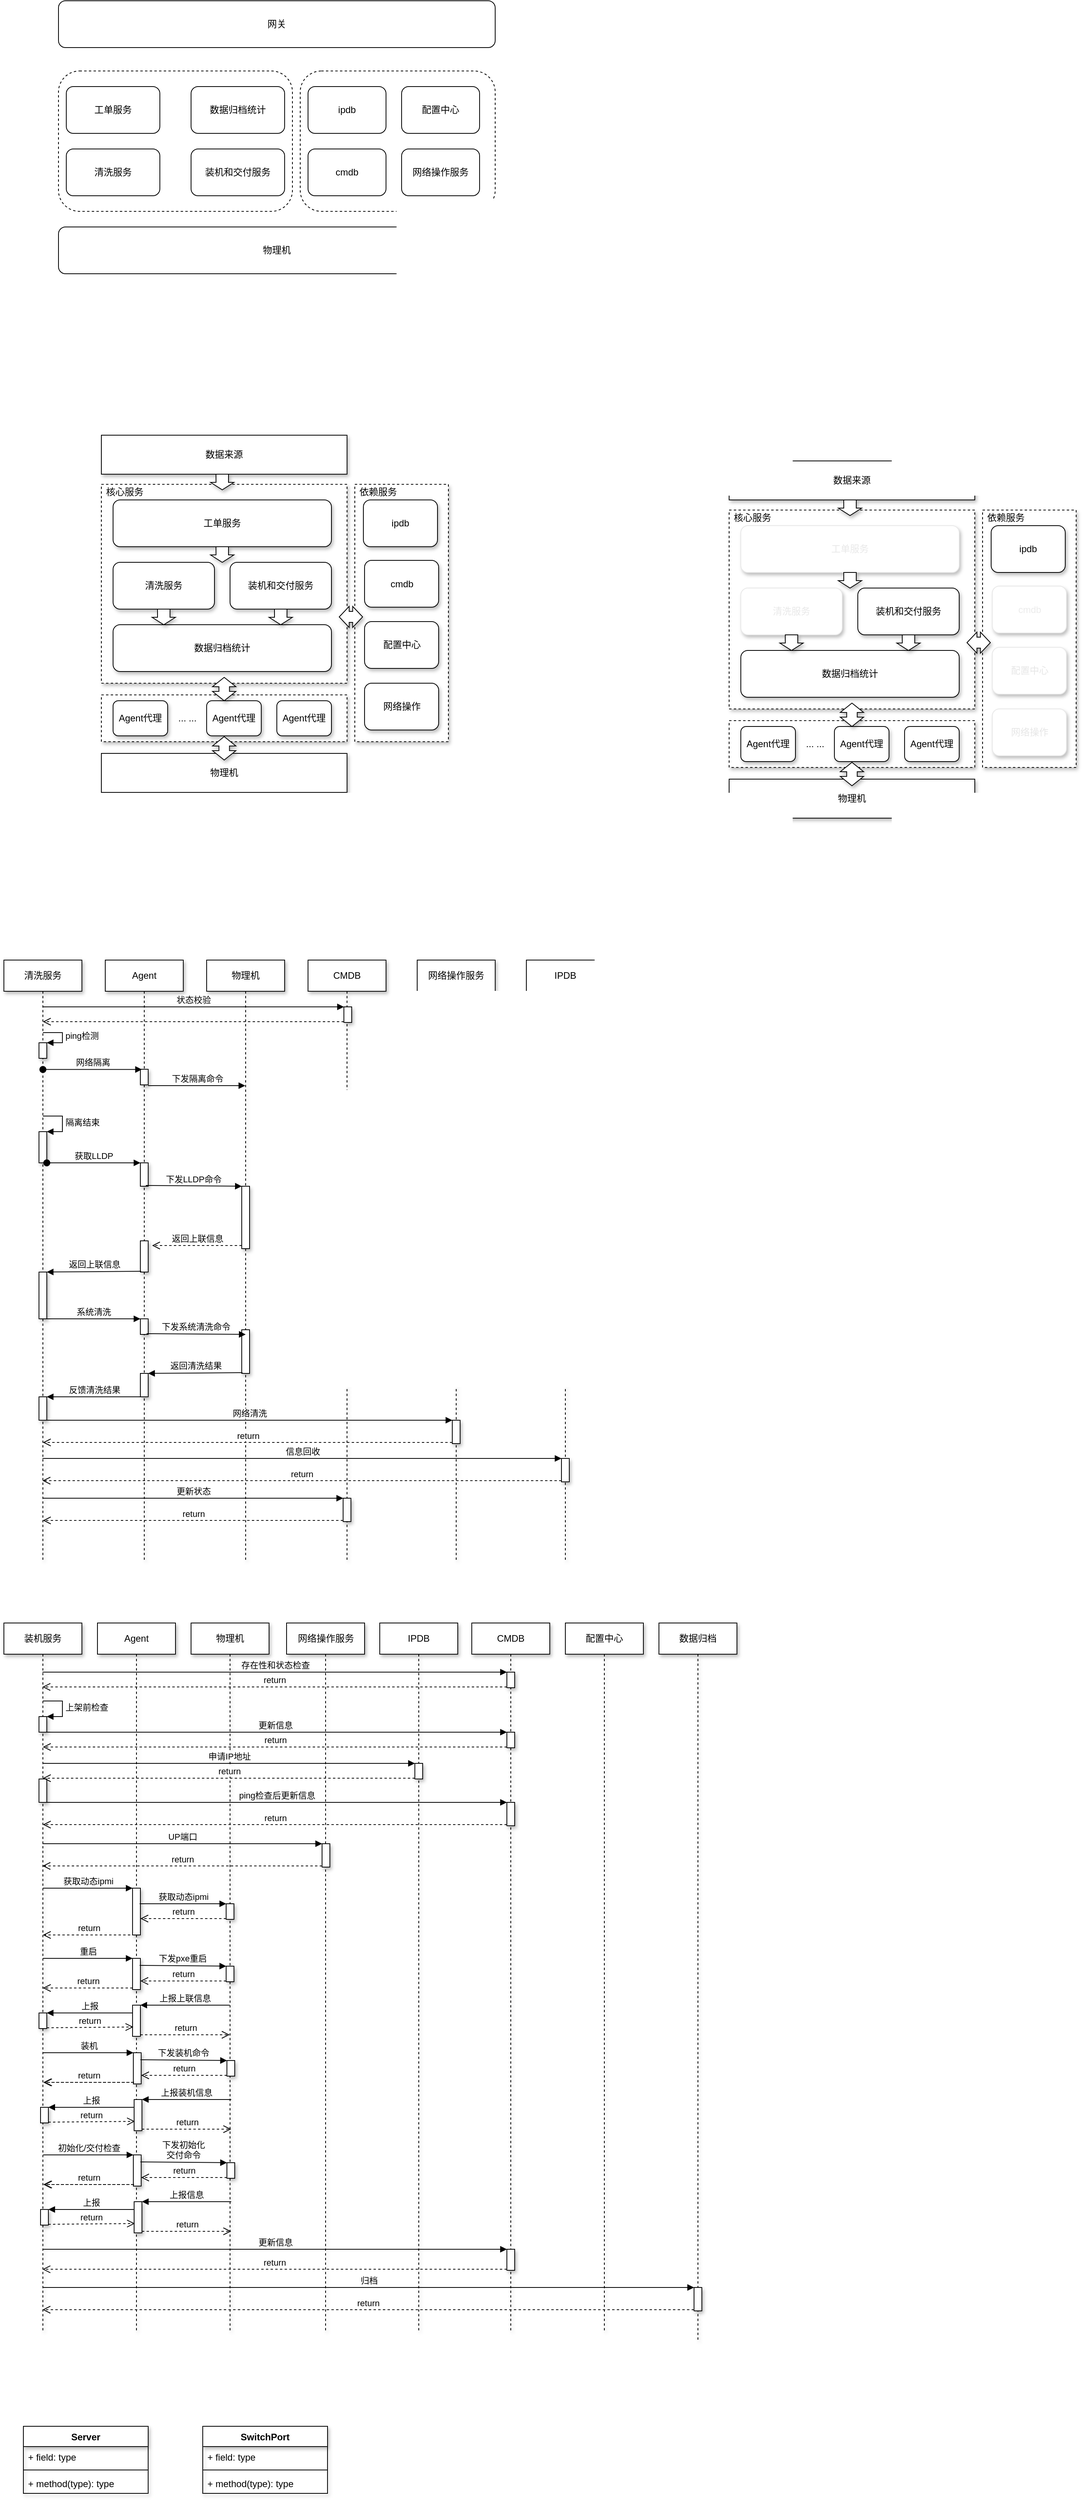 <mxfile version="13.10.4" type="github">
  <diagram id="9rVEzW-SpP6ngm7IihFd" name="Page-1">
    <mxGraphModel dx="1422" dy="794" grid="1" gridSize="10" guides="1" tooltips="1" connect="1" arrows="1" fold="1" page="1" pageScale="1" pageWidth="827" pageHeight="1169" math="0" shadow="0">
      <root>
        <mxCell id="0" />
        <mxCell id="1" parent="0" />
        <mxCell id="4aAt2hUYj4eTFFzre9AV-24" value="&amp;nbsp; &amp;nbsp; &amp;nbsp; &amp;nbsp; &amp;nbsp; &amp;nbsp; &amp;nbsp; &amp;nbsp; &amp;nbsp; &amp;nbsp; &amp;nbsp; &amp;nbsp; &amp;nbsp; &amp;nbsp; &amp;nbsp;... ..." style="rounded=0;whiteSpace=wrap;html=1;dashed=1;align=left;strokeWidth=1;shadow=1;sketch=0;" parent="1" vertex="1">
          <mxGeometry x="165" y="940" width="315" height="60" as="geometry" />
        </mxCell>
        <mxCell id="4aAt2hUYj4eTFFzre9AV-23" value="" style="rounded=0;whiteSpace=wrap;html=1;dashed=1;strokeWidth=1;shadow=1;sketch=0;" parent="1" vertex="1">
          <mxGeometry x="165" y="670" width="315" height="255" as="geometry" />
        </mxCell>
        <mxCell id="4aAt2hUYj4eTFFzre9AV-15" value="" style="rounded=1;whiteSpace=wrap;html=1;align=left;dashed=1;" parent="1" vertex="1">
          <mxGeometry x="110" y="140" width="300" height="180" as="geometry" />
        </mxCell>
        <mxCell id="4aAt2hUYj4eTFFzre9AV-14" value="" style="rounded=1;whiteSpace=wrap;html=1;align=left;dashed=1;" parent="1" vertex="1">
          <mxGeometry x="420" y="140" width="250" height="180" as="geometry" />
        </mxCell>
        <mxCell id="fi-OY6GD4yZUwoU3DFPM-2" value="网关" style="rounded=1;whiteSpace=wrap;html=1;" parent="1" vertex="1">
          <mxGeometry x="110" y="50" width="560" height="60" as="geometry" />
        </mxCell>
        <mxCell id="4aAt2hUYj4eTFFzre9AV-2" value="清洗服务" style="rounded=1;whiteSpace=wrap;html=1;" parent="1" vertex="1">
          <mxGeometry x="120" y="240" width="120" height="60" as="geometry" />
        </mxCell>
        <mxCell id="4aAt2hUYj4eTFFzre9AV-3" value="装机和交付服务" style="rounded=1;whiteSpace=wrap;html=1;" parent="1" vertex="1">
          <mxGeometry x="280" y="240" width="120" height="60" as="geometry" />
        </mxCell>
        <mxCell id="4aAt2hUYj4eTFFzre9AV-5" value="工单服务" style="rounded=1;whiteSpace=wrap;html=1;" parent="1" vertex="1">
          <mxGeometry x="120" y="160" width="120" height="60" as="geometry" />
        </mxCell>
        <mxCell id="4aAt2hUYj4eTFFzre9AV-6" value="数据归档统计" style="rounded=1;whiteSpace=wrap;html=1;" parent="1" vertex="1">
          <mxGeometry x="280" y="160" width="120" height="60" as="geometry" />
        </mxCell>
        <mxCell id="4aAt2hUYj4eTFFzre9AV-10" value="ipdb" style="rounded=1;whiteSpace=wrap;html=1;" parent="1" vertex="1">
          <mxGeometry x="430" y="160" width="100" height="60" as="geometry" />
        </mxCell>
        <mxCell id="4aAt2hUYj4eTFFzre9AV-11" value="cmdb" style="rounded=1;whiteSpace=wrap;html=1;" parent="1" vertex="1">
          <mxGeometry x="430" y="240" width="100" height="60" as="geometry" />
        </mxCell>
        <mxCell id="4aAt2hUYj4eTFFzre9AV-12" value="网络操作服务" style="rounded=1;whiteSpace=wrap;html=1;" parent="1" vertex="1">
          <mxGeometry x="550" y="240" width="100" height="60" as="geometry" />
        </mxCell>
        <mxCell id="4aAt2hUYj4eTFFzre9AV-13" value="配置中心" style="rounded=1;whiteSpace=wrap;html=1;" parent="1" vertex="1">
          <mxGeometry x="550" y="160" width="100" height="60" as="geometry" />
        </mxCell>
        <mxCell id="4aAt2hUYj4eTFFzre9AV-17" value="清洗服务" style="rounded=1;whiteSpace=wrap;html=1;strokeWidth=1;shadow=1;sketch=0;" parent="1" vertex="1">
          <mxGeometry x="180" y="770" width="130" height="60" as="geometry" />
        </mxCell>
        <mxCell id="4aAt2hUYj4eTFFzre9AV-18" value="装机和交付服务" style="rounded=1;whiteSpace=wrap;html=1;strokeWidth=1;shadow=1;sketch=0;" parent="1" vertex="1">
          <mxGeometry x="330" y="770" width="130" height="60" as="geometry" />
        </mxCell>
        <mxCell id="4aAt2hUYj4eTFFzre9AV-19" value="工单服务" style="rounded=1;whiteSpace=wrap;html=1;strokeWidth=1;shadow=1;sketch=0;" parent="1" vertex="1">
          <mxGeometry x="180" y="690" width="280" height="60" as="geometry" />
        </mxCell>
        <mxCell id="4aAt2hUYj4eTFFzre9AV-20" value="数据归档统计" style="rounded=1;whiteSpace=wrap;html=1;strokeWidth=1;shadow=1;sketch=0;" parent="1" vertex="1">
          <mxGeometry x="180" y="850" width="280" height="60" as="geometry" />
        </mxCell>
        <mxCell id="4aAt2hUYj4eTFFzre9AV-21" value="Agent代理" style="rounded=1;whiteSpace=wrap;html=1;strokeWidth=1;shadow=1;sketch=0;" parent="1" vertex="1">
          <mxGeometry x="180" y="947.5" width="70" height="45" as="geometry" />
        </mxCell>
        <mxCell id="4aAt2hUYj4eTFFzre9AV-28" value="Agent代理" style="rounded=1;whiteSpace=wrap;html=1;strokeWidth=1;shadow=1;sketch=0;" parent="1" vertex="1">
          <mxGeometry x="300" y="947.5" width="70" height="45" as="geometry" />
        </mxCell>
        <mxCell id="4aAt2hUYj4eTFFzre9AV-29" value="Agent代理" style="rounded=1;whiteSpace=wrap;html=1;strokeWidth=1;shadow=1;sketch=0;" parent="1" vertex="1">
          <mxGeometry x="390" y="947.5" width="70" height="45" as="geometry" />
        </mxCell>
        <mxCell id="4aAt2hUYj4eTFFzre9AV-30" value="" style="rounded=0;whiteSpace=wrap;html=1;dashed=1;strokeWidth=1;shadow=1;sketch=0;" parent="1" vertex="1">
          <mxGeometry x="490" y="670" width="120" height="330" as="geometry" />
        </mxCell>
        <mxCell id="4aAt2hUYj4eTFFzre9AV-31" value="ipdb" style="rounded=1;whiteSpace=wrap;html=1;strokeWidth=1;shadow=1;sketch=0;" parent="1" vertex="1">
          <mxGeometry x="501" y="690" width="95" height="60" as="geometry" />
        </mxCell>
        <mxCell id="4aAt2hUYj4eTFFzre9AV-32" value="cmdb" style="rounded=1;whiteSpace=wrap;html=1;strokeWidth=1;shadow=1;sketch=0;" parent="1" vertex="1">
          <mxGeometry x="502.5" y="767.5" width="95" height="60" as="geometry" />
        </mxCell>
        <mxCell id="4aAt2hUYj4eTFFzre9AV-33" value="配置中心" style="rounded=1;whiteSpace=wrap;html=1;strokeWidth=1;shadow=1;sketch=0;" parent="1" vertex="1">
          <mxGeometry x="502.5" y="846" width="95" height="60" as="geometry" />
        </mxCell>
        <mxCell id="4aAt2hUYj4eTFFzre9AV-34" value="网络操作" style="rounded=1;whiteSpace=wrap;html=1;strokeWidth=1;shadow=1;sketch=0;" parent="1" vertex="1">
          <mxGeometry x="502.5" y="925" width="95" height="60" as="geometry" />
        </mxCell>
        <mxCell id="4aAt2hUYj4eTFFzre9AV-35" value="" style="shape=singleArrow;direction=south;whiteSpace=wrap;html=1;arrowWidth=0.533;arrowSize=0.475;strokeWidth=1;shadow=1;sketch=0;" parent="1" vertex="1">
          <mxGeometry x="305" y="750" width="30" height="20" as="geometry" />
        </mxCell>
        <mxCell id="4aAt2hUYj4eTFFzre9AV-37" value="" style="shape=singleArrow;direction=south;whiteSpace=wrap;html=1;arrowWidth=0.533;arrowSize=0.475;strokeWidth=1;shadow=1;sketch=0;" parent="1" vertex="1">
          <mxGeometry x="230" y="830" width="30" height="20" as="geometry" />
        </mxCell>
        <mxCell id="4aAt2hUYj4eTFFzre9AV-38" value="" style="shape=singleArrow;direction=south;whiteSpace=wrap;html=1;arrowWidth=0.533;arrowSize=0.475;strokeWidth=1;shadow=1;sketch=0;" parent="1" vertex="1">
          <mxGeometry x="380" y="830" width="30" height="20" as="geometry" />
        </mxCell>
        <mxCell id="4aAt2hUYj4eTFFzre9AV-40" value="" style="shape=doubleArrow;direction=south;whiteSpace=wrap;html=1;arrowWidth=0.45;arrowSize=0.4;strokeWidth=1;shadow=1;sketch=0;" parent="1" vertex="1">
          <mxGeometry x="307.5" y="917.5" width="30" height="30" as="geometry" />
        </mxCell>
        <mxCell id="4aAt2hUYj4eTFFzre9AV-42" value="" style="shape=doubleArrow;whiteSpace=wrap;html=1;arrowWidth=0.514;arrowSize=0.425;strokeWidth=1;shadow=1;sketch=0;" parent="1" vertex="1">
          <mxGeometry x="470" y="826.5" width="30" height="27" as="geometry" />
        </mxCell>
        <mxCell id="4aAt2hUYj4eTFFzre9AV-43" value="核心服务" style="text;html=1;strokeColor=none;fillColor=none;align=center;verticalAlign=middle;whiteSpace=wrap;rounded=0;strokeWidth=1;shadow=1;sketch=0;" parent="1" vertex="1">
          <mxGeometry x="170" y="670" width="50" height="20" as="geometry" />
        </mxCell>
        <mxCell id="4aAt2hUYj4eTFFzre9AV-44" value="依赖服务" style="text;html=1;strokeColor=none;fillColor=none;align=center;verticalAlign=middle;whiteSpace=wrap;rounded=0;strokeWidth=1;shadow=1;sketch=0;" parent="1" vertex="1">
          <mxGeometry x="490" y="670" width="60" height="20" as="geometry" />
        </mxCell>
        <mxCell id="4aAt2hUYj4eTFFzre9AV-45" value="数据来源" style="rounded=0;whiteSpace=wrap;html=1;strokeWidth=1;shadow=1;sketch=0;" parent="1" vertex="1">
          <mxGeometry x="165" y="607" width="315" height="50" as="geometry" />
        </mxCell>
        <mxCell id="4aAt2hUYj4eTFFzre9AV-46" value="物理机" style="rounded=0;whiteSpace=wrap;html=1;strokeWidth=1;shadow=1;sketch=0;" parent="1" vertex="1">
          <mxGeometry x="165" y="1015" width="315" height="50" as="geometry" />
        </mxCell>
        <mxCell id="4aAt2hUYj4eTFFzre9AV-47" value="" style="shape=doubleArrow;direction=south;whiteSpace=wrap;html=1;arrowWidth=0.45;arrowSize=0.4;strokeWidth=1;shadow=1;sketch=0;" parent="1" vertex="1">
          <mxGeometry x="307.5" y="993.5" width="30" height="30" as="geometry" />
        </mxCell>
        <mxCell id="4aAt2hUYj4eTFFzre9AV-48" value="" style="shape=singleArrow;direction=south;whiteSpace=wrap;html=1;arrowWidth=0.533;arrowSize=0.475;strokeWidth=1;shadow=1;sketch=0;" parent="1" vertex="1">
          <mxGeometry x="305" y="657" width="30" height="20" as="geometry" />
        </mxCell>
        <mxCell id="oSNlXyUaaBwn2S6Igrn4-1" value="物理机" style="rounded=1;whiteSpace=wrap;html=1;" parent="1" vertex="1">
          <mxGeometry x="110" y="340" width="560" height="60" as="geometry" />
        </mxCell>
        <mxCell id="oSNlXyUaaBwn2S6Igrn4-2" value="清洗服务" style="shape=umlLifeline;perimeter=lifelinePerimeter;whiteSpace=wrap;html=1;container=1;collapsible=0;recursiveResize=0;outlineConnect=0;shadow=1;sketch=0;strokeWidth=1;" parent="1" vertex="1">
          <mxGeometry x="40" y="1280" width="100" height="770" as="geometry" />
        </mxCell>
        <mxCell id="oSNlXyUaaBwn2S6Igrn4-11" value="" style="html=1;points=[];perimeter=orthogonalPerimeter;shadow=1;sketch=0;strokeWidth=1;" parent="oSNlXyUaaBwn2S6Igrn4-2" vertex="1">
          <mxGeometry x="45" y="106" width="10" height="20" as="geometry" />
        </mxCell>
        <mxCell id="oSNlXyUaaBwn2S6Igrn4-12" value="ping检测" style="edgeStyle=orthogonalEdgeStyle;html=1;align=left;spacingLeft=2;endArrow=block;rounded=0;entryX=1;entryY=0;" parent="oSNlXyUaaBwn2S6Igrn4-2" target="oSNlXyUaaBwn2S6Igrn4-11" edge="1">
          <mxGeometry relative="1" as="geometry">
            <mxPoint x="50" y="93" as="sourcePoint" />
            <Array as="points">
              <mxPoint x="75" y="93" />
            </Array>
          </mxGeometry>
        </mxCell>
        <mxCell id="oSNlXyUaaBwn2S6Igrn4-24" value="" style="html=1;points=[];perimeter=orthogonalPerimeter;shadow=1;sketch=0;strokeWidth=1;" parent="oSNlXyUaaBwn2S6Igrn4-2" vertex="1">
          <mxGeometry x="45" y="220" width="10" height="40" as="geometry" />
        </mxCell>
        <mxCell id="oSNlXyUaaBwn2S6Igrn4-25" value="隔离结束" style="edgeStyle=orthogonalEdgeStyle;html=1;align=left;spacingLeft=2;endArrow=block;rounded=0;entryX=1;entryY=0;" parent="oSNlXyUaaBwn2S6Igrn4-2" target="oSNlXyUaaBwn2S6Igrn4-24" edge="1">
          <mxGeometry relative="1" as="geometry">
            <mxPoint x="50" y="200" as="sourcePoint" />
            <Array as="points">
              <mxPoint x="75" y="200" />
            </Array>
          </mxGeometry>
        </mxCell>
        <mxCell id="oSNlXyUaaBwn2S6Igrn4-35" value="" style="html=1;points=[];perimeter=orthogonalPerimeter;shadow=1;sketch=0;strokeWidth=1;" parent="oSNlXyUaaBwn2S6Igrn4-2" vertex="1">
          <mxGeometry x="45" y="400" width="10" height="60" as="geometry" />
        </mxCell>
        <mxCell id="oSNlXyUaaBwn2S6Igrn4-49" value="" style="html=1;points=[];perimeter=orthogonalPerimeter;shadow=1;sketch=0;strokeWidth=1;" parent="oSNlXyUaaBwn2S6Igrn4-2" vertex="1">
          <mxGeometry x="45" y="560" width="10" height="30" as="geometry" />
        </mxCell>
        <mxCell id="oSNlXyUaaBwn2S6Igrn4-3" value="Agent" style="shape=umlLifeline;perimeter=lifelinePerimeter;whiteSpace=wrap;html=1;container=1;collapsible=0;recursiveResize=0;outlineConnect=0;shadow=1;sketch=0;strokeWidth=1;" parent="1" vertex="1">
          <mxGeometry x="170" y="1280" width="100" height="770" as="geometry" />
        </mxCell>
        <mxCell id="oSNlXyUaaBwn2S6Igrn4-13" value="" style="html=1;points=[];perimeter=orthogonalPerimeter;shadow=1;sketch=0;strokeWidth=1;" parent="oSNlXyUaaBwn2S6Igrn4-3" vertex="1">
          <mxGeometry x="45" y="140" width="10" height="20" as="geometry" />
        </mxCell>
        <mxCell id="oSNlXyUaaBwn2S6Igrn4-27" value="" style="html=1;points=[];perimeter=orthogonalPerimeter;shadow=1;sketch=0;strokeWidth=1;" parent="oSNlXyUaaBwn2S6Igrn4-3" vertex="1">
          <mxGeometry x="45" y="260" width="10" height="30" as="geometry" />
        </mxCell>
        <mxCell id="oSNlXyUaaBwn2S6Igrn4-32" value="" style="html=1;points=[];perimeter=orthogonalPerimeter;shadow=1;sketch=0;strokeWidth=1;" parent="oSNlXyUaaBwn2S6Igrn4-3" vertex="1">
          <mxGeometry x="45" y="360" width="10" height="40" as="geometry" />
        </mxCell>
        <mxCell id="oSNlXyUaaBwn2S6Igrn4-42" value="" style="html=1;points=[];perimeter=orthogonalPerimeter;shadow=1;sketch=0;strokeWidth=1;" parent="oSNlXyUaaBwn2S6Igrn4-3" vertex="1">
          <mxGeometry x="45" y="460" width="10" height="20" as="geometry" />
        </mxCell>
        <mxCell id="oSNlXyUaaBwn2S6Igrn4-46" value="" style="html=1;points=[];perimeter=orthogonalPerimeter;shadow=1;sketch=0;strokeWidth=1;" parent="oSNlXyUaaBwn2S6Igrn4-3" vertex="1">
          <mxGeometry x="45" y="530" width="10" height="30" as="geometry" />
        </mxCell>
        <mxCell id="oSNlXyUaaBwn2S6Igrn4-4" value="物理机" style="shape=umlLifeline;perimeter=lifelinePerimeter;whiteSpace=wrap;html=1;container=1;collapsible=0;recursiveResize=0;outlineConnect=0;shadow=1;sketch=0;strokeWidth=1;" parent="1" vertex="1">
          <mxGeometry x="300" y="1280" width="100" height="770" as="geometry" />
        </mxCell>
        <mxCell id="oSNlXyUaaBwn2S6Igrn4-29" value="" style="html=1;points=[];perimeter=orthogonalPerimeter;shadow=1;sketch=0;strokeWidth=1;" parent="oSNlXyUaaBwn2S6Igrn4-4" vertex="1">
          <mxGeometry x="45" y="290" width="10" height="80" as="geometry" />
        </mxCell>
        <mxCell id="oSNlXyUaaBwn2S6Igrn4-39" value="" style="html=1;points=[];perimeter=orthogonalPerimeter;shadow=1;sketch=0;strokeWidth=1;" parent="oSNlXyUaaBwn2S6Igrn4-4" vertex="1">
          <mxGeometry x="45" y="474" width="10" height="56" as="geometry" />
        </mxCell>
        <mxCell id="oSNlXyUaaBwn2S6Igrn4-5" value="CMDB" style="shape=umlLifeline;perimeter=lifelinePerimeter;whiteSpace=wrap;html=1;container=1;collapsible=0;recursiveResize=0;outlineConnect=0;shadow=1;sketch=0;strokeWidth=1;" parent="1" vertex="1">
          <mxGeometry x="430" y="1280" width="100" height="770" as="geometry" />
        </mxCell>
        <mxCell id="oSNlXyUaaBwn2S6Igrn4-8" value="" style="html=1;points=[];perimeter=orthogonalPerimeter;shadow=1;sketch=0;strokeWidth=1;" parent="oSNlXyUaaBwn2S6Igrn4-5" vertex="1">
          <mxGeometry x="46" y="60" width="10" height="20" as="geometry" />
        </mxCell>
        <mxCell id="oSNlXyUaaBwn2S6Igrn4-63" value="" style="html=1;points=[];perimeter=orthogonalPerimeter;shadow=1;sketch=0;strokeWidth=1;" parent="oSNlXyUaaBwn2S6Igrn4-5" vertex="1">
          <mxGeometry x="45" y="690" width="10" height="30" as="geometry" />
        </mxCell>
        <mxCell id="oSNlXyUaaBwn2S6Igrn4-6" value="网络操作服务" style="shape=umlLifeline;perimeter=lifelinePerimeter;whiteSpace=wrap;html=1;container=1;collapsible=0;recursiveResize=0;outlineConnect=0;shadow=1;sketch=0;strokeWidth=1;" parent="1" vertex="1">
          <mxGeometry x="570" y="1280" width="100" height="770" as="geometry" />
        </mxCell>
        <mxCell id="oSNlXyUaaBwn2S6Igrn4-52" value="" style="html=1;points=[];perimeter=orthogonalPerimeter;shadow=1;sketch=0;strokeWidth=1;" parent="oSNlXyUaaBwn2S6Igrn4-6" vertex="1">
          <mxGeometry x="45" y="590" width="10" height="30" as="geometry" />
        </mxCell>
        <mxCell id="oSNlXyUaaBwn2S6Igrn4-7" value="IPDB" style="shape=umlLifeline;perimeter=lifelinePerimeter;whiteSpace=wrap;html=1;container=1;collapsible=0;recursiveResize=0;outlineConnect=0;shadow=1;sketch=0;strokeWidth=1;" parent="1" vertex="1">
          <mxGeometry x="710" y="1280" width="100" height="770" as="geometry" />
        </mxCell>
        <mxCell id="oSNlXyUaaBwn2S6Igrn4-55" value="" style="html=1;points=[];perimeter=orthogonalPerimeter;shadow=1;sketch=0;strokeWidth=1;" parent="oSNlXyUaaBwn2S6Igrn4-7" vertex="1">
          <mxGeometry x="45" y="639" width="10" height="30" as="geometry" />
        </mxCell>
        <mxCell id="oSNlXyUaaBwn2S6Igrn4-9" value="状态校验" style="html=1;verticalAlign=bottom;endArrow=block;entryX=0;entryY=0;" parent="1" source="oSNlXyUaaBwn2S6Igrn4-2" target="oSNlXyUaaBwn2S6Igrn4-8" edge="1">
          <mxGeometry relative="1" as="geometry">
            <mxPoint x="406" y="1340" as="sourcePoint" />
          </mxGeometry>
        </mxCell>
        <mxCell id="oSNlXyUaaBwn2S6Igrn4-10" value="" style="html=1;verticalAlign=bottom;endArrow=open;dashed=1;endSize=8;exitX=0;exitY=0.95;" parent="1" source="oSNlXyUaaBwn2S6Igrn4-8" target="oSNlXyUaaBwn2S6Igrn4-2" edge="1">
          <mxGeometry relative="1" as="geometry">
            <mxPoint x="406" y="1416" as="targetPoint" />
          </mxGeometry>
        </mxCell>
        <mxCell id="oSNlXyUaaBwn2S6Igrn4-14" value="网络隔离" style="html=1;verticalAlign=bottom;startArrow=oval;endArrow=block;startSize=8;entryX=0.2;entryY=0.013;entryDx=0;entryDy=0;entryPerimeter=0;" parent="1" source="oSNlXyUaaBwn2S6Igrn4-2" target="oSNlXyUaaBwn2S6Igrn4-13" edge="1">
          <mxGeometry relative="1" as="geometry">
            <mxPoint x="155" y="1420" as="sourcePoint" />
          </mxGeometry>
        </mxCell>
        <mxCell id="oSNlXyUaaBwn2S6Igrn4-19" value="下发隔离命令" style="html=1;verticalAlign=bottom;endArrow=block;exitX=1;exitY=1.05;exitDx=0;exitDy=0;exitPerimeter=0;" parent="1" source="oSNlXyUaaBwn2S6Igrn4-13" target="oSNlXyUaaBwn2S6Igrn4-4" edge="1">
          <mxGeometry relative="1" as="geometry">
            <mxPoint x="276" y="1432" as="sourcePoint" />
            <mxPoint x="345" y="1440" as="targetPoint" />
          </mxGeometry>
        </mxCell>
        <mxCell id="oSNlXyUaaBwn2S6Igrn4-28" value="获取LLDP" style="html=1;verticalAlign=bottom;startArrow=oval;endArrow=block;startSize=8;" parent="1" source="oSNlXyUaaBwn2S6Igrn4-24" target="oSNlXyUaaBwn2S6Igrn4-27" edge="1">
          <mxGeometry relative="1" as="geometry">
            <mxPoint x="155" y="1540" as="sourcePoint" />
          </mxGeometry>
        </mxCell>
        <mxCell id="oSNlXyUaaBwn2S6Igrn4-30" value="下发LLDP命令" style="html=1;verticalAlign=bottom;endArrow=block;entryX=0;entryY=0;exitX=0.7;exitY=0.967;exitDx=0;exitDy=0;exitPerimeter=0;" parent="1" source="oSNlXyUaaBwn2S6Igrn4-27" target="oSNlXyUaaBwn2S6Igrn4-29" edge="1">
          <mxGeometry relative="1" as="geometry">
            <mxPoint x="275" y="1570" as="sourcePoint" />
          </mxGeometry>
        </mxCell>
        <mxCell id="oSNlXyUaaBwn2S6Igrn4-31" value="返回上联信息" style="html=1;verticalAlign=bottom;endArrow=open;dashed=1;endSize=8;exitX=0;exitY=0.95;" parent="1" source="oSNlXyUaaBwn2S6Igrn4-29" edge="1">
          <mxGeometry relative="1" as="geometry">
            <mxPoint x="230" y="1646" as="targetPoint" />
          </mxGeometry>
        </mxCell>
        <mxCell id="oSNlXyUaaBwn2S6Igrn4-36" value="返回上联信息" style="html=1;verticalAlign=bottom;endArrow=block;entryX=1;entryY=0;exitX=0.1;exitY=0.975;exitDx=0;exitDy=0;exitPerimeter=0;" parent="1" source="oSNlXyUaaBwn2S6Igrn4-32" target="oSNlXyUaaBwn2S6Igrn4-35" edge="1">
          <mxGeometry relative="1" as="geometry">
            <mxPoint x="155" y="1680" as="sourcePoint" />
          </mxGeometry>
        </mxCell>
        <mxCell id="oSNlXyUaaBwn2S6Igrn4-43" value="系统清洗" style="html=1;verticalAlign=bottom;endArrow=block;entryX=0;entryY=0;exitX=0.9;exitY=1;exitDx=0;exitDy=0;exitPerimeter=0;" parent="1" source="oSNlXyUaaBwn2S6Igrn4-35" target="oSNlXyUaaBwn2S6Igrn4-42" edge="1">
          <mxGeometry relative="1" as="geometry">
            <mxPoint x="145" y="1740" as="sourcePoint" />
          </mxGeometry>
        </mxCell>
        <mxCell id="oSNlXyUaaBwn2S6Igrn4-45" value="下发系统清洗命令" style="html=1;verticalAlign=bottom;endArrow=block;exitX=0.8;exitY=0.95;exitDx=0;exitDy=0;exitPerimeter=0;" parent="1" source="oSNlXyUaaBwn2S6Igrn4-42" edge="1">
          <mxGeometry relative="1" as="geometry">
            <mxPoint x="230" y="1760" as="sourcePoint" />
            <mxPoint x="350" y="1760" as="targetPoint" />
          </mxGeometry>
        </mxCell>
        <mxCell id="oSNlXyUaaBwn2S6Igrn4-47" value="返回清洗结果" style="html=1;verticalAlign=bottom;endArrow=block;entryX=1;entryY=0;exitX=0.1;exitY=0.982;exitDx=0;exitDy=0;exitPerimeter=0;" parent="1" source="oSNlXyUaaBwn2S6Igrn4-39" target="oSNlXyUaaBwn2S6Igrn4-46" edge="1">
          <mxGeometry relative="1" as="geometry">
            <mxPoint x="285" y="1810" as="sourcePoint" />
          </mxGeometry>
        </mxCell>
        <mxCell id="oSNlXyUaaBwn2S6Igrn4-50" value="反馈清洗结果" style="html=1;verticalAlign=bottom;endArrow=block;entryX=1;entryY=0;" parent="1" target="oSNlXyUaaBwn2S6Igrn4-49" edge="1">
          <mxGeometry relative="1" as="geometry">
            <mxPoint x="216" y="1840" as="sourcePoint" />
          </mxGeometry>
        </mxCell>
        <mxCell id="oSNlXyUaaBwn2S6Igrn4-53" value="网络清洗" style="html=1;verticalAlign=bottom;endArrow=block;entryX=0;entryY=0;exitX=0.9;exitY=1;exitDx=0;exitDy=0;exitPerimeter=0;" parent="1" source="oSNlXyUaaBwn2S6Igrn4-49" target="oSNlXyUaaBwn2S6Igrn4-52" edge="1">
          <mxGeometry relative="1" as="geometry">
            <mxPoint x="545" y="1870" as="sourcePoint" />
          </mxGeometry>
        </mxCell>
        <mxCell id="oSNlXyUaaBwn2S6Igrn4-54" value="return" style="html=1;verticalAlign=bottom;endArrow=open;dashed=1;endSize=8;exitX=0;exitY=0.95;" parent="1" source="oSNlXyUaaBwn2S6Igrn4-52" target="oSNlXyUaaBwn2S6Igrn4-2" edge="1">
          <mxGeometry relative="1" as="geometry">
            <mxPoint x="545" y="1946" as="targetPoint" />
          </mxGeometry>
        </mxCell>
        <mxCell id="oSNlXyUaaBwn2S6Igrn4-56" value="信息回收" style="html=1;verticalAlign=bottom;endArrow=block;entryX=0;entryY=0;" parent="1" target="oSNlXyUaaBwn2S6Igrn4-55" edge="1">
          <mxGeometry relative="1" as="geometry">
            <mxPoint x="89.5" y="1919" as="sourcePoint" />
          </mxGeometry>
        </mxCell>
        <mxCell id="oSNlXyUaaBwn2S6Igrn4-57" value="return" style="html=1;verticalAlign=bottom;endArrow=open;dashed=1;endSize=8;exitX=0;exitY=0.95;" parent="1" source="oSNlXyUaaBwn2S6Igrn4-55" edge="1">
          <mxGeometry relative="1" as="geometry">
            <mxPoint x="89.5" y="1947.5" as="targetPoint" />
          </mxGeometry>
        </mxCell>
        <mxCell id="oSNlXyUaaBwn2S6Igrn4-58" value="装机服务" style="shape=umlLifeline;perimeter=lifelinePerimeter;whiteSpace=wrap;html=1;container=1;collapsible=0;recursiveResize=0;outlineConnect=0;shadow=1;sketch=0;strokeWidth=1;" parent="1" vertex="1">
          <mxGeometry x="40" y="2130" width="100" height="910" as="geometry" />
        </mxCell>
        <mxCell id="oSNlXyUaaBwn2S6Igrn4-80" value="" style="html=1;points=[];perimeter=orthogonalPerimeter;shadow=1;sketch=0;strokeWidth=1;" parent="oSNlXyUaaBwn2S6Igrn4-58" vertex="1">
          <mxGeometry x="45" y="120" width="10" height="20" as="geometry" />
        </mxCell>
        <mxCell id="oSNlXyUaaBwn2S6Igrn4-81" value="上架前检查" style="edgeStyle=orthogonalEdgeStyle;html=1;align=left;spacingLeft=2;endArrow=block;rounded=0;entryX=1;entryY=0;" parent="oSNlXyUaaBwn2S6Igrn4-58" target="oSNlXyUaaBwn2S6Igrn4-80" edge="1">
          <mxGeometry relative="1" as="geometry">
            <mxPoint x="50" y="100" as="sourcePoint" />
            <Array as="points">
              <mxPoint x="75" y="100" />
            </Array>
          </mxGeometry>
        </mxCell>
        <mxCell id="oSNlXyUaaBwn2S6Igrn4-88" value="" style="html=1;points=[];perimeter=orthogonalPerimeter;shadow=1;sketch=0;strokeWidth=1;" parent="oSNlXyUaaBwn2S6Igrn4-58" vertex="1">
          <mxGeometry x="45" y="200" width="10" height="30" as="geometry" />
        </mxCell>
        <mxCell id="oSNlXyUaaBwn2S6Igrn4-112" value="" style="html=1;points=[];perimeter=orthogonalPerimeter;shadow=1;sketch=0;strokeWidth=1;" parent="oSNlXyUaaBwn2S6Igrn4-58" vertex="1">
          <mxGeometry x="45" y="500" width="10" height="20" as="geometry" />
        </mxCell>
        <mxCell id="oSNlXyUaaBwn2S6Igrn4-59" value="Agent" style="shape=umlLifeline;perimeter=lifelinePerimeter;whiteSpace=wrap;html=1;container=1;collapsible=0;recursiveResize=0;outlineConnect=0;shadow=1;sketch=0;strokeWidth=1;" parent="1" vertex="1">
          <mxGeometry x="160" y="2130" width="100" height="910" as="geometry" />
        </mxCell>
        <mxCell id="oSNlXyUaaBwn2S6Igrn4-96" value="" style="html=1;points=[];perimeter=orthogonalPerimeter;shadow=1;sketch=0;strokeWidth=1;" parent="oSNlXyUaaBwn2S6Igrn4-59" vertex="1">
          <mxGeometry x="45" y="340" width="10" height="60" as="geometry" />
        </mxCell>
        <mxCell id="oSNlXyUaaBwn2S6Igrn4-103" value="" style="html=1;points=[];perimeter=orthogonalPerimeter;shadow=1;sketch=0;strokeWidth=1;" parent="oSNlXyUaaBwn2S6Igrn4-59" vertex="1">
          <mxGeometry x="45" y="430" width="10" height="40" as="geometry" />
        </mxCell>
        <mxCell id="oSNlXyUaaBwn2S6Igrn4-109" value="" style="html=1;points=[];perimeter=orthogonalPerimeter;shadow=1;sketch=0;strokeWidth=1;" parent="oSNlXyUaaBwn2S6Igrn4-59" vertex="1">
          <mxGeometry x="45" y="490" width="10" height="40" as="geometry" />
        </mxCell>
        <mxCell id="oSNlXyUaaBwn2S6Igrn4-60" value="物理机&lt;span style=&quot;color: rgba(0 , 0 , 0 , 0) ; font-family: monospace ; font-size: 0px&quot;&gt;%3CmxGraphModel%3E%3Croot%3E%3CmxCell%20id%3D%220%22%2F%3E%3CmxCell%20id%3D%221%22%20parent%3D%220%22%2F%3E%3CmxCell%20id%3D%222%22%20value%3D%22Agent%22%20style%3D%22shape%3DumlLifeline%3Bperimeter%3DlifelinePerimeter%3BwhiteSpace%3Dwrap%3Bhtml%3D1%3Bcontainer%3D1%3Bcollapsible%3D0%3BrecursiveResize%3D0%3BoutlineConnect%3D0%3Bshadow%3D1%3Bsketch%3D0%3BstrokeWidth%3D1%3B%22%20vertex%3D%221%22%20parent%3D%221%22%3E%3CmxGeometry%20x%3D%22160%22%20y%3D%222130%22%20width%3D%22100%22%20height%3D%22550%22%20as%3D%22geometry%22%2F%3E%3C%2FmxCell%3E%3C%2Froot%3E%3C%2FmxGraphModel%3E&lt;/span&gt;" style="shape=umlLifeline;perimeter=lifelinePerimeter;whiteSpace=wrap;html=1;container=1;collapsible=0;recursiveResize=0;outlineConnect=0;shadow=1;sketch=0;strokeWidth=1;" parent="1" vertex="1">
          <mxGeometry x="280" y="2130" width="100" height="910" as="geometry" />
        </mxCell>
        <mxCell id="oSNlXyUaaBwn2S6Igrn4-99" value="" style="html=1;points=[];perimeter=orthogonalPerimeter;shadow=1;sketch=0;strokeWidth=1;" parent="oSNlXyUaaBwn2S6Igrn4-60" vertex="1">
          <mxGeometry x="45" y="360" width="10" height="20" as="geometry" />
        </mxCell>
        <mxCell id="oSNlXyUaaBwn2S6Igrn4-106" value="" style="html=1;points=[];perimeter=orthogonalPerimeter;shadow=1;sketch=0;strokeWidth=1;" parent="oSNlXyUaaBwn2S6Igrn4-60" vertex="1">
          <mxGeometry x="45" y="440" width="10" height="20" as="geometry" />
        </mxCell>
        <mxCell id="oSNlXyUaaBwn2S6Igrn4-61" value="网络操作服务" style="shape=umlLifeline;perimeter=lifelinePerimeter;whiteSpace=wrap;html=1;container=1;collapsible=0;recursiveResize=0;outlineConnect=0;shadow=1;sketch=0;strokeWidth=1;" parent="1" vertex="1">
          <mxGeometry x="402.5" y="2130" width="100" height="910" as="geometry" />
        </mxCell>
        <mxCell id="oSNlXyUaaBwn2S6Igrn4-93" value="" style="html=1;points=[];perimeter=orthogonalPerimeter;shadow=1;sketch=0;strokeWidth=1;" parent="oSNlXyUaaBwn2S6Igrn4-61" vertex="1">
          <mxGeometry x="45.5" y="283" width="10" height="30" as="geometry" />
        </mxCell>
        <mxCell id="oSNlXyUaaBwn2S6Igrn4-62" value="IPDB" style="shape=umlLifeline;perimeter=lifelinePerimeter;whiteSpace=wrap;html=1;container=1;collapsible=0;recursiveResize=0;outlineConnect=0;shadow=1;sketch=0;strokeWidth=1;" parent="1" vertex="1">
          <mxGeometry x="522" y="2130" width="100" height="910" as="geometry" />
        </mxCell>
        <mxCell id="oSNlXyUaaBwn2S6Igrn4-85" value="" style="html=1;points=[];perimeter=orthogonalPerimeter;shadow=1;sketch=0;strokeWidth=1;" parent="oSNlXyUaaBwn2S6Igrn4-62" vertex="1">
          <mxGeometry x="45" y="180" width="10" height="20" as="geometry" />
        </mxCell>
        <mxCell id="oSNlXyUaaBwn2S6Igrn4-64" value="更新状态" style="html=1;verticalAlign=bottom;endArrow=block;entryX=0;entryY=0;" parent="1" source="oSNlXyUaaBwn2S6Igrn4-2" target="oSNlXyUaaBwn2S6Igrn4-63" edge="1">
          <mxGeometry relative="1" as="geometry">
            <mxPoint x="405" y="1970" as="sourcePoint" />
          </mxGeometry>
        </mxCell>
        <mxCell id="oSNlXyUaaBwn2S6Igrn4-65" value="return" style="html=1;verticalAlign=bottom;endArrow=open;dashed=1;endSize=8;exitX=0;exitY=0.95;" parent="1" source="oSNlXyUaaBwn2S6Igrn4-63" target="oSNlXyUaaBwn2S6Igrn4-2" edge="1">
          <mxGeometry relative="1" as="geometry">
            <mxPoint x="405" y="2046" as="targetPoint" />
          </mxGeometry>
        </mxCell>
        <mxCell id="oSNlXyUaaBwn2S6Igrn4-66" value="CMDB" style="shape=umlLifeline;perimeter=lifelinePerimeter;whiteSpace=wrap;html=1;container=1;collapsible=0;recursiveResize=0;outlineConnect=0;shadow=1;sketch=0;strokeWidth=1;" parent="1" vertex="1">
          <mxGeometry x="640" y="2130" width="100" height="910" as="geometry" />
        </mxCell>
        <mxCell id="oSNlXyUaaBwn2S6Igrn4-77" value="" style="html=1;points=[];perimeter=orthogonalPerimeter;shadow=1;sketch=0;strokeWidth=1;" parent="oSNlXyUaaBwn2S6Igrn4-66" vertex="1">
          <mxGeometry x="45" y="63" width="10" height="20" as="geometry" />
        </mxCell>
        <mxCell id="oSNlXyUaaBwn2S6Igrn4-82" value="" style="html=1;points=[];perimeter=orthogonalPerimeter;shadow=1;sketch=0;strokeWidth=1;" parent="oSNlXyUaaBwn2S6Igrn4-66" vertex="1">
          <mxGeometry x="45" y="140" width="10" height="20" as="geometry" />
        </mxCell>
        <mxCell id="oSNlXyUaaBwn2S6Igrn4-90" value="" style="html=1;points=[];perimeter=orthogonalPerimeter;shadow=1;sketch=0;strokeWidth=1;" parent="oSNlXyUaaBwn2S6Igrn4-66" vertex="1">
          <mxGeometry x="45" y="230" width="10" height="30" as="geometry" />
        </mxCell>
        <mxCell id="oSNlXyUaaBwn2S6Igrn4-147" value="" style="html=1;points=[];perimeter=orthogonalPerimeter;shadow=1;sketch=0;strokeWidth=1;" parent="oSNlXyUaaBwn2S6Igrn4-66" vertex="1">
          <mxGeometry x="45" y="803" width="10" height="27" as="geometry" />
        </mxCell>
        <mxCell id="oSNlXyUaaBwn2S6Igrn4-67" value="配置中心" style="shape=umlLifeline;perimeter=lifelinePerimeter;whiteSpace=wrap;html=1;container=1;collapsible=0;recursiveResize=0;outlineConnect=0;shadow=1;sketch=0;strokeWidth=1;" parent="1" vertex="1">
          <mxGeometry x="760" y="2130" width="100" height="910" as="geometry" />
        </mxCell>
        <mxCell id="oSNlXyUaaBwn2S6Igrn4-68" value="数据归档" style="shape=umlLifeline;perimeter=lifelinePerimeter;whiteSpace=wrap;html=1;container=1;collapsible=0;recursiveResize=0;outlineConnect=0;shadow=1;sketch=0;strokeWidth=1;" parent="1" vertex="1">
          <mxGeometry x="880" y="2130" width="100" height="920" as="geometry" />
        </mxCell>
        <mxCell id="oSNlXyUaaBwn2S6Igrn4-150" value="" style="html=1;points=[];perimeter=orthogonalPerimeter;shadow=1;sketch=0;strokeWidth=1;" parent="oSNlXyUaaBwn2S6Igrn4-68" vertex="1">
          <mxGeometry x="45" y="852" width="10" height="30" as="geometry" />
        </mxCell>
        <mxCell id="oSNlXyUaaBwn2S6Igrn4-69" value="Server" style="swimlane;fontStyle=1;align=center;verticalAlign=top;childLayout=stackLayout;horizontal=1;startSize=26;horizontalStack=0;resizeParent=1;resizeParentMax=0;resizeLast=0;collapsible=1;marginBottom=0;shadow=1;sketch=0;strokeWidth=1;" parent="1" vertex="1">
          <mxGeometry x="65" y="3160" width="160" height="86" as="geometry" />
        </mxCell>
        <mxCell id="oSNlXyUaaBwn2S6Igrn4-70" value="+ field: type" style="text;strokeColor=none;fillColor=none;align=left;verticalAlign=top;spacingLeft=4;spacingRight=4;overflow=hidden;rotatable=0;points=[[0,0.5],[1,0.5]];portConstraint=eastwest;" parent="oSNlXyUaaBwn2S6Igrn4-69" vertex="1">
          <mxGeometry y="26" width="160" height="26" as="geometry" />
        </mxCell>
        <mxCell id="oSNlXyUaaBwn2S6Igrn4-71" value="" style="line;strokeWidth=1;fillColor=none;align=left;verticalAlign=middle;spacingTop=-1;spacingLeft=3;spacingRight=3;rotatable=0;labelPosition=right;points=[];portConstraint=eastwest;" parent="oSNlXyUaaBwn2S6Igrn4-69" vertex="1">
          <mxGeometry y="52" width="160" height="8" as="geometry" />
        </mxCell>
        <mxCell id="oSNlXyUaaBwn2S6Igrn4-72" value="+ method(type): type" style="text;strokeColor=none;fillColor=none;align=left;verticalAlign=top;spacingLeft=4;spacingRight=4;overflow=hidden;rotatable=0;points=[[0,0.5],[1,0.5]];portConstraint=eastwest;" parent="oSNlXyUaaBwn2S6Igrn4-69" vertex="1">
          <mxGeometry y="60" width="160" height="26" as="geometry" />
        </mxCell>
        <mxCell id="oSNlXyUaaBwn2S6Igrn4-73" value="SwitchPort" style="swimlane;fontStyle=1;align=center;verticalAlign=top;childLayout=stackLayout;horizontal=1;startSize=26;horizontalStack=0;resizeParent=1;resizeParentMax=0;resizeLast=0;collapsible=1;marginBottom=0;shadow=1;sketch=0;strokeWidth=1;" parent="1" vertex="1">
          <mxGeometry x="295" y="3160" width="160" height="86" as="geometry" />
        </mxCell>
        <mxCell id="oSNlXyUaaBwn2S6Igrn4-74" value="+ field: type" style="text;strokeColor=none;fillColor=none;align=left;verticalAlign=top;spacingLeft=4;spacingRight=4;overflow=hidden;rotatable=0;points=[[0,0.5],[1,0.5]];portConstraint=eastwest;" parent="oSNlXyUaaBwn2S6Igrn4-73" vertex="1">
          <mxGeometry y="26" width="160" height="26" as="geometry" />
        </mxCell>
        <mxCell id="oSNlXyUaaBwn2S6Igrn4-75" value="" style="line;strokeWidth=1;fillColor=none;align=left;verticalAlign=middle;spacingTop=-1;spacingLeft=3;spacingRight=3;rotatable=0;labelPosition=right;points=[];portConstraint=eastwest;" parent="oSNlXyUaaBwn2S6Igrn4-73" vertex="1">
          <mxGeometry y="52" width="160" height="8" as="geometry" />
        </mxCell>
        <mxCell id="oSNlXyUaaBwn2S6Igrn4-76" value="+ method(type): type" style="text;strokeColor=none;fillColor=none;align=left;verticalAlign=top;spacingLeft=4;spacingRight=4;overflow=hidden;rotatable=0;points=[[0,0.5],[1,0.5]];portConstraint=eastwest;" parent="oSNlXyUaaBwn2S6Igrn4-73" vertex="1">
          <mxGeometry y="60" width="160" height="26" as="geometry" />
        </mxCell>
        <mxCell id="oSNlXyUaaBwn2S6Igrn4-78" value="存在性和状态检查" style="html=1;verticalAlign=bottom;endArrow=block;entryX=0;entryY=0;" parent="1" target="oSNlXyUaaBwn2S6Igrn4-77" edge="1">
          <mxGeometry relative="1" as="geometry">
            <mxPoint x="89.5" y="2193" as="sourcePoint" />
          </mxGeometry>
        </mxCell>
        <mxCell id="oSNlXyUaaBwn2S6Igrn4-79" value="return" style="html=1;verticalAlign=bottom;endArrow=open;dashed=1;endSize=8;exitX=0;exitY=0.95;" parent="1" source="oSNlXyUaaBwn2S6Igrn4-77" edge="1">
          <mxGeometry relative="1" as="geometry">
            <mxPoint x="89.5" y="2212" as="targetPoint" />
          </mxGeometry>
        </mxCell>
        <mxCell id="oSNlXyUaaBwn2S6Igrn4-83" value="更新信息" style="html=1;verticalAlign=bottom;endArrow=block;entryX=0;entryY=0;" parent="1" source="oSNlXyUaaBwn2S6Igrn4-58" target="oSNlXyUaaBwn2S6Igrn4-82" edge="1">
          <mxGeometry relative="1" as="geometry">
            <mxPoint x="615" y="2270" as="sourcePoint" />
          </mxGeometry>
        </mxCell>
        <mxCell id="oSNlXyUaaBwn2S6Igrn4-84" value="return" style="html=1;verticalAlign=bottom;endArrow=open;dashed=1;endSize=8;exitX=0;exitY=0.95;" parent="1" source="oSNlXyUaaBwn2S6Igrn4-82" target="oSNlXyUaaBwn2S6Igrn4-58" edge="1">
          <mxGeometry relative="1" as="geometry">
            <mxPoint x="615" y="2346" as="targetPoint" />
          </mxGeometry>
        </mxCell>
        <mxCell id="oSNlXyUaaBwn2S6Igrn4-86" value="申请IP地址" style="html=1;verticalAlign=bottom;endArrow=block;entryX=0;entryY=0;" parent="1" source="oSNlXyUaaBwn2S6Igrn4-58" target="oSNlXyUaaBwn2S6Igrn4-85" edge="1">
          <mxGeometry relative="1" as="geometry">
            <mxPoint x="497" y="2310" as="sourcePoint" />
          </mxGeometry>
        </mxCell>
        <mxCell id="oSNlXyUaaBwn2S6Igrn4-87" value="return" style="html=1;verticalAlign=bottom;endArrow=open;dashed=1;endSize=8;exitX=0;exitY=0.95;" parent="1" source="oSNlXyUaaBwn2S6Igrn4-85" target="oSNlXyUaaBwn2S6Igrn4-58" edge="1">
          <mxGeometry relative="1" as="geometry">
            <mxPoint x="497" y="2386" as="targetPoint" />
          </mxGeometry>
        </mxCell>
        <mxCell id="oSNlXyUaaBwn2S6Igrn4-91" value="ping检查后更新信息" style="html=1;verticalAlign=bottom;endArrow=block;entryX=0;entryY=0;exitX=0.9;exitY=1;exitDx=0;exitDy=0;exitPerimeter=0;" parent="1" source="oSNlXyUaaBwn2S6Igrn4-88" target="oSNlXyUaaBwn2S6Igrn4-90" edge="1">
          <mxGeometry relative="1" as="geometry">
            <mxPoint x="615" y="2360" as="sourcePoint" />
          </mxGeometry>
        </mxCell>
        <mxCell id="oSNlXyUaaBwn2S6Igrn4-92" value="return" style="html=1;verticalAlign=bottom;endArrow=open;dashed=1;endSize=8;exitX=0;exitY=0.95;" parent="1" source="oSNlXyUaaBwn2S6Igrn4-90" target="oSNlXyUaaBwn2S6Igrn4-58" edge="1">
          <mxGeometry relative="1" as="geometry">
            <mxPoint x="615" y="2436" as="targetPoint" />
          </mxGeometry>
        </mxCell>
        <mxCell id="oSNlXyUaaBwn2S6Igrn4-94" value="UP端口" style="html=1;verticalAlign=bottom;endArrow=block;entryX=0;entryY=0;" parent="1" target="oSNlXyUaaBwn2S6Igrn4-93" edge="1">
          <mxGeometry relative="1" as="geometry">
            <mxPoint x="89.5" y="2413" as="sourcePoint" />
          </mxGeometry>
        </mxCell>
        <mxCell id="oSNlXyUaaBwn2S6Igrn4-95" value="return" style="html=1;verticalAlign=bottom;endArrow=open;dashed=1;endSize=8;exitX=0;exitY=0.95;" parent="1" source="oSNlXyUaaBwn2S6Igrn4-93" edge="1">
          <mxGeometry relative="1" as="geometry">
            <mxPoint x="89.5" y="2441.5" as="targetPoint" />
          </mxGeometry>
        </mxCell>
        <mxCell id="oSNlXyUaaBwn2S6Igrn4-97" value="获取动态ipmi" style="html=1;verticalAlign=bottom;endArrow=block;entryX=0;entryY=0;" parent="1" source="oSNlXyUaaBwn2S6Igrn4-58" target="oSNlXyUaaBwn2S6Igrn4-96" edge="1">
          <mxGeometry relative="1" as="geometry">
            <mxPoint x="135" y="2470" as="sourcePoint" />
          </mxGeometry>
        </mxCell>
        <mxCell id="oSNlXyUaaBwn2S6Igrn4-100" value="获取动态ipmi" style="html=1;verticalAlign=bottom;endArrow=block;entryX=0;entryY=0;" parent="1" target="oSNlXyUaaBwn2S6Igrn4-99" edge="1">
          <mxGeometry relative="1" as="geometry">
            <mxPoint x="214" y="2490" as="sourcePoint" />
          </mxGeometry>
        </mxCell>
        <mxCell id="oSNlXyUaaBwn2S6Igrn4-101" value="return" style="html=1;verticalAlign=bottom;endArrow=open;dashed=1;endSize=8;exitX=0;exitY=0.95;" parent="1" source="oSNlXyUaaBwn2S6Igrn4-99" target="oSNlXyUaaBwn2S6Igrn4-96" edge="1">
          <mxGeometry relative="1" as="geometry">
            <mxPoint x="255" y="2556" as="targetPoint" />
          </mxGeometry>
        </mxCell>
        <mxCell id="oSNlXyUaaBwn2S6Igrn4-102" value="return" style="html=1;verticalAlign=bottom;endArrow=open;dashed=1;endSize=8;exitX=0.3;exitY=1;exitDx=0;exitDy=0;exitPerimeter=0;" parent="1" source="oSNlXyUaaBwn2S6Igrn4-96" target="oSNlXyUaaBwn2S6Igrn4-58" edge="1">
          <mxGeometry relative="1" as="geometry">
            <mxPoint x="225" y="2519" as="targetPoint" />
            <mxPoint x="335" y="2519" as="sourcePoint" />
          </mxGeometry>
        </mxCell>
        <mxCell id="oSNlXyUaaBwn2S6Igrn4-104" value="重启" style="html=1;verticalAlign=bottom;endArrow=block;entryX=0;entryY=0;" parent="1" source="oSNlXyUaaBwn2S6Igrn4-58" target="oSNlXyUaaBwn2S6Igrn4-103" edge="1">
          <mxGeometry relative="1" as="geometry">
            <mxPoint x="135" y="2560" as="sourcePoint" />
          </mxGeometry>
        </mxCell>
        <mxCell id="oSNlXyUaaBwn2S6Igrn4-105" value="return" style="html=1;verticalAlign=bottom;endArrow=open;dashed=1;endSize=8;exitX=0;exitY=0.95;" parent="1" source="oSNlXyUaaBwn2S6Igrn4-103" target="oSNlXyUaaBwn2S6Igrn4-58" edge="1">
          <mxGeometry relative="1" as="geometry">
            <mxPoint x="135" y="2636" as="targetPoint" />
          </mxGeometry>
        </mxCell>
        <mxCell id="oSNlXyUaaBwn2S6Igrn4-107" value="下发pxe重启" style="html=1;verticalAlign=bottom;endArrow=block;entryX=0;entryY=0;exitX=0.9;exitY=0.225;exitDx=0;exitDy=0;exitPerimeter=0;" parent="1" source="oSNlXyUaaBwn2S6Igrn4-103" target="oSNlXyUaaBwn2S6Igrn4-106" edge="1">
          <mxGeometry relative="1" as="geometry">
            <mxPoint x="255" y="2570" as="sourcePoint" />
          </mxGeometry>
        </mxCell>
        <mxCell id="oSNlXyUaaBwn2S6Igrn4-108" value="return" style="html=1;verticalAlign=bottom;endArrow=open;dashed=1;endSize=8;exitX=0;exitY=0.95;" parent="1" source="oSNlXyUaaBwn2S6Igrn4-106" target="oSNlXyUaaBwn2S6Igrn4-103" edge="1">
          <mxGeometry relative="1" as="geometry">
            <mxPoint x="220" y="2589" as="targetPoint" />
          </mxGeometry>
        </mxCell>
        <mxCell id="oSNlXyUaaBwn2S6Igrn4-110" value="上报上联信息" style="html=1;verticalAlign=bottom;endArrow=block;entryX=1;entryY=0;" parent="1" source="oSNlXyUaaBwn2S6Igrn4-60" target="oSNlXyUaaBwn2S6Igrn4-109" edge="1">
          <mxGeometry relative="1" as="geometry">
            <mxPoint x="275" y="2620" as="sourcePoint" />
          </mxGeometry>
        </mxCell>
        <mxCell id="oSNlXyUaaBwn2S6Igrn4-111" value="return" style="html=1;verticalAlign=bottom;endArrow=open;dashed=1;endSize=8;exitX=1;exitY=0.95;" parent="1" source="oSNlXyUaaBwn2S6Igrn4-109" target="oSNlXyUaaBwn2S6Igrn4-60" edge="1">
          <mxGeometry relative="1" as="geometry">
            <mxPoint x="275" y="2677" as="targetPoint" />
          </mxGeometry>
        </mxCell>
        <mxCell id="oSNlXyUaaBwn2S6Igrn4-113" value="上报" style="html=1;verticalAlign=bottom;endArrow=block;entryX=1;entryY=0;exitX=0;exitY=0.25;exitDx=0;exitDy=0;exitPerimeter=0;" parent="1" source="oSNlXyUaaBwn2S6Igrn4-109" target="oSNlXyUaaBwn2S6Igrn4-112" edge="1">
          <mxGeometry relative="1" as="geometry">
            <mxPoint x="205" y="2640" as="sourcePoint" />
          </mxGeometry>
        </mxCell>
        <mxCell id="oSNlXyUaaBwn2S6Igrn4-114" value="return" style="html=1;verticalAlign=bottom;endArrow=open;dashed=1;endSize=8;exitX=1;exitY=0.95;entryX=0.1;entryY=0.7;entryDx=0;entryDy=0;entryPerimeter=0;" parent="1" source="oSNlXyUaaBwn2S6Igrn4-112" target="oSNlXyUaaBwn2S6Igrn4-109" edge="1">
          <mxGeometry relative="1" as="geometry">
            <mxPoint x="160" y="2649" as="targetPoint" />
          </mxGeometry>
        </mxCell>
        <mxCell id="oSNlXyUaaBwn2S6Igrn4-121" value="" style="html=1;points=[];perimeter=orthogonalPerimeter;shadow=1;sketch=0;strokeWidth=1;" parent="1" vertex="1">
          <mxGeometry x="206" y="2681" width="10" height="40" as="geometry" />
        </mxCell>
        <mxCell id="oSNlXyUaaBwn2S6Igrn4-122" value="" style="html=1;points=[];perimeter=orthogonalPerimeter;shadow=1;sketch=0;strokeWidth=1;" parent="1" vertex="1">
          <mxGeometry x="326" y="2691" width="10" height="20" as="geometry" />
        </mxCell>
        <mxCell id="oSNlXyUaaBwn2S6Igrn4-123" value="装机" style="html=1;verticalAlign=bottom;endArrow=block;entryX=0;entryY=0;" parent="1" target="oSNlXyUaaBwn2S6Igrn4-121" edge="1">
          <mxGeometry relative="1" as="geometry">
            <mxPoint x="90.5" y="2681" as="sourcePoint" />
          </mxGeometry>
        </mxCell>
        <mxCell id="oSNlXyUaaBwn2S6Igrn4-124" value="return" style="html=1;verticalAlign=bottom;endArrow=open;dashed=1;endSize=8;exitX=0;exitY=0.95;" parent="1" source="oSNlXyUaaBwn2S6Igrn4-121" edge="1">
          <mxGeometry relative="1" as="geometry">
            <mxPoint x="90.5" y="2719" as="targetPoint" />
          </mxGeometry>
        </mxCell>
        <mxCell id="oSNlXyUaaBwn2S6Igrn4-125" value="下发装机命令" style="html=1;verticalAlign=bottom;endArrow=block;entryX=0;entryY=0;exitX=0.9;exitY=0.225;exitDx=0;exitDy=0;exitPerimeter=0;" parent="1" source="oSNlXyUaaBwn2S6Igrn4-121" target="oSNlXyUaaBwn2S6Igrn4-122" edge="1">
          <mxGeometry relative="1" as="geometry">
            <mxPoint x="256" y="2691" as="sourcePoint" />
          </mxGeometry>
        </mxCell>
        <mxCell id="oSNlXyUaaBwn2S6Igrn4-126" value="return" style="html=1;verticalAlign=bottom;endArrow=open;dashed=1;endSize=8;exitX=0;exitY=0.95;" parent="1" source="oSNlXyUaaBwn2S6Igrn4-122" target="oSNlXyUaaBwn2S6Igrn4-121" edge="1">
          <mxGeometry relative="1" as="geometry">
            <mxPoint x="221" y="2710" as="targetPoint" />
          </mxGeometry>
        </mxCell>
        <mxCell id="oSNlXyUaaBwn2S6Igrn4-127" value="" style="html=1;points=[];perimeter=orthogonalPerimeter;shadow=1;sketch=0;strokeWidth=1;" parent="1" vertex="1">
          <mxGeometry x="87" y="2751" width="10" height="20" as="geometry" />
        </mxCell>
        <mxCell id="oSNlXyUaaBwn2S6Igrn4-128" value="" style="html=1;points=[];perimeter=orthogonalPerimeter;shadow=1;sketch=0;strokeWidth=1;" parent="1" vertex="1">
          <mxGeometry x="207" y="2741" width="10" height="40" as="geometry" />
        </mxCell>
        <mxCell id="oSNlXyUaaBwn2S6Igrn4-129" value="return" style="html=1;verticalAlign=bottom;endArrow=open;dashed=1;endSize=8;exitX=0;exitY=0.95;" parent="1" edge="1">
          <mxGeometry relative="1" as="geometry">
            <mxPoint x="91.5" y="2719" as="targetPoint" />
            <mxPoint x="207" y="2719" as="sourcePoint" />
          </mxGeometry>
        </mxCell>
        <mxCell id="oSNlXyUaaBwn2S6Igrn4-130" value="上报装机信息" style="html=1;verticalAlign=bottom;endArrow=block;entryX=1;entryY=0;" parent="1" target="oSNlXyUaaBwn2S6Igrn4-128" edge="1">
          <mxGeometry relative="1" as="geometry">
            <mxPoint x="331.5" y="2741" as="sourcePoint" />
          </mxGeometry>
        </mxCell>
        <mxCell id="oSNlXyUaaBwn2S6Igrn4-131" value="return" style="html=1;verticalAlign=bottom;endArrow=open;dashed=1;endSize=8;exitX=1;exitY=0.95;" parent="1" source="oSNlXyUaaBwn2S6Igrn4-128" edge="1">
          <mxGeometry relative="1" as="geometry">
            <mxPoint x="331.5" y="2779" as="targetPoint" />
          </mxGeometry>
        </mxCell>
        <mxCell id="oSNlXyUaaBwn2S6Igrn4-132" value="上报" style="html=1;verticalAlign=bottom;endArrow=block;entryX=1;entryY=0;exitX=0;exitY=0.25;exitDx=0;exitDy=0;exitPerimeter=0;" parent="1" source="oSNlXyUaaBwn2S6Igrn4-128" target="oSNlXyUaaBwn2S6Igrn4-127" edge="1">
          <mxGeometry relative="1" as="geometry">
            <mxPoint x="207" y="2761" as="sourcePoint" />
          </mxGeometry>
        </mxCell>
        <mxCell id="oSNlXyUaaBwn2S6Igrn4-133" value="return" style="html=1;verticalAlign=bottom;endArrow=open;dashed=1;endSize=8;exitX=1;exitY=0.95;entryX=0.1;entryY=0.7;entryDx=0;entryDy=0;entryPerimeter=0;" parent="1" source="oSNlXyUaaBwn2S6Igrn4-127" target="oSNlXyUaaBwn2S6Igrn4-128" edge="1">
          <mxGeometry relative="1" as="geometry">
            <mxPoint x="162" y="2770" as="targetPoint" />
          </mxGeometry>
        </mxCell>
        <mxCell id="oSNlXyUaaBwn2S6Igrn4-134" value="" style="html=1;points=[];perimeter=orthogonalPerimeter;shadow=1;sketch=0;strokeWidth=1;" parent="1" vertex="1">
          <mxGeometry x="206" y="2812" width="10" height="40" as="geometry" />
        </mxCell>
        <mxCell id="oSNlXyUaaBwn2S6Igrn4-135" value="" style="html=1;points=[];perimeter=orthogonalPerimeter;shadow=1;sketch=0;strokeWidth=1;" parent="1" vertex="1">
          <mxGeometry x="326" y="2822" width="10" height="20" as="geometry" />
        </mxCell>
        <mxCell id="oSNlXyUaaBwn2S6Igrn4-136" value="初始化/交付检查" style="html=1;verticalAlign=bottom;endArrow=block;entryX=0;entryY=0;" parent="1" target="oSNlXyUaaBwn2S6Igrn4-134" edge="1">
          <mxGeometry relative="1" as="geometry">
            <mxPoint x="90.5" y="2812" as="sourcePoint" />
          </mxGeometry>
        </mxCell>
        <mxCell id="oSNlXyUaaBwn2S6Igrn4-137" value="return" style="html=1;verticalAlign=bottom;endArrow=open;dashed=1;endSize=8;exitX=0;exitY=0.95;" parent="1" source="oSNlXyUaaBwn2S6Igrn4-134" edge="1">
          <mxGeometry relative="1" as="geometry">
            <mxPoint x="90.5" y="2850" as="targetPoint" />
          </mxGeometry>
        </mxCell>
        <mxCell id="oSNlXyUaaBwn2S6Igrn4-138" value="下发初始化&lt;br&gt;交付命令" style="html=1;verticalAlign=bottom;endArrow=block;entryX=0;entryY=0;exitX=0.9;exitY=0.225;exitDx=0;exitDy=0;exitPerimeter=0;" parent="1" source="oSNlXyUaaBwn2S6Igrn4-134" target="oSNlXyUaaBwn2S6Igrn4-135" edge="1">
          <mxGeometry relative="1" as="geometry">
            <mxPoint x="256" y="2822" as="sourcePoint" />
          </mxGeometry>
        </mxCell>
        <mxCell id="oSNlXyUaaBwn2S6Igrn4-139" value="return" style="html=1;verticalAlign=bottom;endArrow=open;dashed=1;endSize=8;exitX=0;exitY=0.95;" parent="1" source="oSNlXyUaaBwn2S6Igrn4-135" target="oSNlXyUaaBwn2S6Igrn4-134" edge="1">
          <mxGeometry relative="1" as="geometry">
            <mxPoint x="221" y="2841" as="targetPoint" />
          </mxGeometry>
        </mxCell>
        <mxCell id="oSNlXyUaaBwn2S6Igrn4-140" value="" style="html=1;points=[];perimeter=orthogonalPerimeter;shadow=1;sketch=0;strokeWidth=1;" parent="1" vertex="1">
          <mxGeometry x="87" y="2882" width="10" height="20" as="geometry" />
        </mxCell>
        <mxCell id="oSNlXyUaaBwn2S6Igrn4-141" value="" style="html=1;points=[];perimeter=orthogonalPerimeter;shadow=1;sketch=0;strokeWidth=1;" parent="1" vertex="1">
          <mxGeometry x="207" y="2872" width="10" height="40" as="geometry" />
        </mxCell>
        <mxCell id="oSNlXyUaaBwn2S6Igrn4-142" value="return" style="html=1;verticalAlign=bottom;endArrow=open;dashed=1;endSize=8;exitX=0;exitY=0.95;" parent="1" edge="1">
          <mxGeometry relative="1" as="geometry">
            <mxPoint x="91.5" y="2850" as="targetPoint" />
            <mxPoint x="207" y="2850" as="sourcePoint" />
          </mxGeometry>
        </mxCell>
        <mxCell id="oSNlXyUaaBwn2S6Igrn4-143" value="上报信息" style="html=1;verticalAlign=bottom;endArrow=block;entryX=1;entryY=0;" parent="1" target="oSNlXyUaaBwn2S6Igrn4-141" edge="1">
          <mxGeometry relative="1" as="geometry">
            <mxPoint x="331.5" y="2872" as="sourcePoint" />
          </mxGeometry>
        </mxCell>
        <mxCell id="oSNlXyUaaBwn2S6Igrn4-144" value="return" style="html=1;verticalAlign=bottom;endArrow=open;dashed=1;endSize=8;exitX=1;exitY=0.95;" parent="1" source="oSNlXyUaaBwn2S6Igrn4-141" edge="1">
          <mxGeometry relative="1" as="geometry">
            <mxPoint x="331.5" y="2910" as="targetPoint" />
          </mxGeometry>
        </mxCell>
        <mxCell id="oSNlXyUaaBwn2S6Igrn4-145" value="上报" style="html=1;verticalAlign=bottom;endArrow=block;entryX=1;entryY=0;exitX=0;exitY=0.25;exitDx=0;exitDy=0;exitPerimeter=0;" parent="1" source="oSNlXyUaaBwn2S6Igrn4-141" target="oSNlXyUaaBwn2S6Igrn4-140" edge="1">
          <mxGeometry relative="1" as="geometry">
            <mxPoint x="207" y="2892" as="sourcePoint" />
          </mxGeometry>
        </mxCell>
        <mxCell id="oSNlXyUaaBwn2S6Igrn4-146" value="return" style="html=1;verticalAlign=bottom;endArrow=open;dashed=1;endSize=8;exitX=1;exitY=0.95;entryX=0.1;entryY=0.7;entryDx=0;entryDy=0;entryPerimeter=0;" parent="1" source="oSNlXyUaaBwn2S6Igrn4-140" target="oSNlXyUaaBwn2S6Igrn4-141" edge="1">
          <mxGeometry relative="1" as="geometry">
            <mxPoint x="162" y="2901" as="targetPoint" />
          </mxGeometry>
        </mxCell>
        <mxCell id="oSNlXyUaaBwn2S6Igrn4-148" value="更新信息" style="html=1;verticalAlign=bottom;endArrow=block;entryX=0;entryY=0;" parent="1" target="oSNlXyUaaBwn2S6Igrn4-147" edge="1">
          <mxGeometry relative="1" as="geometry">
            <mxPoint x="89.5" y="2933" as="sourcePoint" />
          </mxGeometry>
        </mxCell>
        <mxCell id="oSNlXyUaaBwn2S6Igrn4-149" value="return" style="html=1;verticalAlign=bottom;endArrow=open;dashed=1;endSize=8;exitX=0;exitY=0.95;" parent="1" source="oSNlXyUaaBwn2S6Igrn4-147" edge="1">
          <mxGeometry relative="1" as="geometry">
            <mxPoint x="89.5" y="2958.65" as="targetPoint" />
          </mxGeometry>
        </mxCell>
        <mxCell id="oSNlXyUaaBwn2S6Igrn4-151" value="归档" style="html=1;verticalAlign=bottom;endArrow=block;entryX=0;entryY=0;" parent="1" target="oSNlXyUaaBwn2S6Igrn4-150" edge="1">
          <mxGeometry relative="1" as="geometry">
            <mxPoint x="89.5" y="2982" as="sourcePoint" />
          </mxGeometry>
        </mxCell>
        <mxCell id="oSNlXyUaaBwn2S6Igrn4-152" value="return" style="html=1;verticalAlign=bottom;endArrow=open;dashed=1;endSize=8;exitX=0;exitY=0.95;" parent="1" source="oSNlXyUaaBwn2S6Igrn4-150" edge="1">
          <mxGeometry relative="1" as="geometry">
            <mxPoint x="89.5" y="3010.5" as="targetPoint" />
          </mxGeometry>
        </mxCell>
        <mxCell id="L6kXXAzoQvN4GJO-ZJP7-1" value="&amp;nbsp; &amp;nbsp; &amp;nbsp; &amp;nbsp; &amp;nbsp; &amp;nbsp; &amp;nbsp; &amp;nbsp; &amp;nbsp; &amp;nbsp; &amp;nbsp; &amp;nbsp; &amp;nbsp; &amp;nbsp; &amp;nbsp;... ..." style="rounded=0;whiteSpace=wrap;html=1;dashed=1;align=left;strokeWidth=1;shadow=1;sketch=0;" vertex="1" parent="1">
          <mxGeometry x="970" y="973" width="315" height="60" as="geometry" />
        </mxCell>
        <mxCell id="L6kXXAzoQvN4GJO-ZJP7-2" value="" style="rounded=0;whiteSpace=wrap;html=1;dashed=1;strokeWidth=1;shadow=1;sketch=0;" vertex="1" parent="1">
          <mxGeometry x="970" y="703" width="315" height="255" as="geometry" />
        </mxCell>
        <mxCell id="L6kXXAzoQvN4GJO-ZJP7-3" value="&lt;font color=&quot;#e8e8e8&quot;&gt;清洗服务&lt;/font&gt;" style="rounded=1;whiteSpace=wrap;html=1;strokeWidth=1;shadow=1;sketch=0;strokeColor=#E8E8E8;" vertex="1" parent="1">
          <mxGeometry x="985" y="803" width="130" height="60" as="geometry" />
        </mxCell>
        <mxCell id="L6kXXAzoQvN4GJO-ZJP7-4" value="装机和交付服务" style="rounded=1;whiteSpace=wrap;html=1;strokeWidth=1;shadow=1;sketch=0;" vertex="1" parent="1">
          <mxGeometry x="1135" y="803" width="130" height="60" as="geometry" />
        </mxCell>
        <mxCell id="L6kXXAzoQvN4GJO-ZJP7-5" value="&lt;font color=&quot;#e8e8e8&quot;&gt;工单服务&lt;/font&gt;" style="rounded=1;whiteSpace=wrap;html=1;strokeWidth=1;shadow=1;sketch=0;strokeColor=#E8E8E8;" vertex="1" parent="1">
          <mxGeometry x="985" y="723" width="280" height="60" as="geometry" />
        </mxCell>
        <mxCell id="L6kXXAzoQvN4GJO-ZJP7-6" value="数据归档统计" style="rounded=1;whiteSpace=wrap;html=1;strokeWidth=1;shadow=1;sketch=0;" vertex="1" parent="1">
          <mxGeometry x="985" y="883" width="280" height="60" as="geometry" />
        </mxCell>
        <mxCell id="L6kXXAzoQvN4GJO-ZJP7-7" value="Agent代理" style="rounded=1;whiteSpace=wrap;html=1;strokeWidth=1;shadow=1;sketch=0;" vertex="1" parent="1">
          <mxGeometry x="985" y="980.5" width="70" height="45" as="geometry" />
        </mxCell>
        <mxCell id="L6kXXAzoQvN4GJO-ZJP7-8" value="Agent代理" style="rounded=1;whiteSpace=wrap;html=1;strokeWidth=1;shadow=1;sketch=0;" vertex="1" parent="1">
          <mxGeometry x="1105" y="980.5" width="70" height="45" as="geometry" />
        </mxCell>
        <mxCell id="L6kXXAzoQvN4GJO-ZJP7-9" value="Agent代理" style="rounded=1;whiteSpace=wrap;html=1;strokeWidth=1;shadow=1;sketch=0;" vertex="1" parent="1">
          <mxGeometry x="1195" y="980.5" width="70" height="45" as="geometry" />
        </mxCell>
        <mxCell id="L6kXXAzoQvN4GJO-ZJP7-10" value="" style="rounded=0;whiteSpace=wrap;html=1;dashed=1;strokeWidth=1;shadow=1;sketch=0;" vertex="1" parent="1">
          <mxGeometry x="1295" y="703" width="120" height="330" as="geometry" />
        </mxCell>
        <mxCell id="L6kXXAzoQvN4GJO-ZJP7-11" value="ipdb" style="rounded=1;whiteSpace=wrap;html=1;strokeWidth=1;shadow=1;sketch=0;" vertex="1" parent="1">
          <mxGeometry x="1306" y="723" width="95" height="60" as="geometry" />
        </mxCell>
        <mxCell id="L6kXXAzoQvN4GJO-ZJP7-12" value="&lt;font color=&quot;#ebebeb&quot;&gt;cmdb&lt;/font&gt;" style="rounded=1;whiteSpace=wrap;html=1;strokeWidth=1;shadow=1;sketch=0;strokeColor=#E8E8E8;" vertex="1" parent="1">
          <mxGeometry x="1307.5" y="800.5" width="95" height="60" as="geometry" />
        </mxCell>
        <mxCell id="L6kXXAzoQvN4GJO-ZJP7-13" value="&lt;font color=&quot;#e6e6e6&quot;&gt;配置中心&lt;/font&gt;" style="rounded=1;whiteSpace=wrap;html=1;strokeWidth=1;shadow=1;sketch=0;strokeColor=#E8E8E8;" vertex="1" parent="1">
          <mxGeometry x="1307.5" y="879" width="95" height="60" as="geometry" />
        </mxCell>
        <mxCell id="L6kXXAzoQvN4GJO-ZJP7-14" value="&lt;font color=&quot;#e6e6e6&quot;&gt;网络操作&lt;/font&gt;" style="rounded=1;whiteSpace=wrap;html=1;strokeWidth=1;shadow=1;sketch=0;strokeColor=#E8E8E8;" vertex="1" parent="1">
          <mxGeometry x="1307.5" y="958" width="95" height="60" as="geometry" />
        </mxCell>
        <mxCell id="L6kXXAzoQvN4GJO-ZJP7-15" value="" style="shape=singleArrow;direction=south;whiteSpace=wrap;html=1;arrowWidth=0.533;arrowSize=0.475;strokeWidth=1;shadow=1;sketch=0;" vertex="1" parent="1">
          <mxGeometry x="1110" y="783" width="30" height="20" as="geometry" />
        </mxCell>
        <mxCell id="L6kXXAzoQvN4GJO-ZJP7-16" value="" style="shape=singleArrow;direction=south;whiteSpace=wrap;html=1;arrowWidth=0.533;arrowSize=0.475;strokeWidth=1;shadow=1;sketch=0;" vertex="1" parent="1">
          <mxGeometry x="1035" y="863" width="30" height="20" as="geometry" />
        </mxCell>
        <mxCell id="L6kXXAzoQvN4GJO-ZJP7-17" value="" style="shape=singleArrow;direction=south;whiteSpace=wrap;html=1;arrowWidth=0.533;arrowSize=0.475;strokeWidth=1;shadow=1;sketch=0;" vertex="1" parent="1">
          <mxGeometry x="1185" y="863" width="30" height="20" as="geometry" />
        </mxCell>
        <mxCell id="L6kXXAzoQvN4GJO-ZJP7-18" value="" style="shape=doubleArrow;direction=south;whiteSpace=wrap;html=1;arrowWidth=0.45;arrowSize=0.4;strokeWidth=1;shadow=1;sketch=0;" vertex="1" parent="1">
          <mxGeometry x="1112.5" y="950.5" width="30" height="30" as="geometry" />
        </mxCell>
        <mxCell id="L6kXXAzoQvN4GJO-ZJP7-19" value="" style="shape=doubleArrow;whiteSpace=wrap;html=1;arrowWidth=0.514;arrowSize=0.425;strokeWidth=1;shadow=1;sketch=0;" vertex="1" parent="1">
          <mxGeometry x="1275" y="859.5" width="30" height="27" as="geometry" />
        </mxCell>
        <mxCell id="L6kXXAzoQvN4GJO-ZJP7-20" value="核心服务" style="text;html=1;strokeColor=none;fillColor=none;align=center;verticalAlign=middle;whiteSpace=wrap;rounded=0;strokeWidth=1;shadow=1;sketch=0;" vertex="1" parent="1">
          <mxGeometry x="975" y="703" width="50" height="20" as="geometry" />
        </mxCell>
        <mxCell id="L6kXXAzoQvN4GJO-ZJP7-21" value="依赖服务" style="text;html=1;strokeColor=none;fillColor=none;align=center;verticalAlign=middle;whiteSpace=wrap;rounded=0;strokeWidth=1;shadow=1;sketch=0;" vertex="1" parent="1">
          <mxGeometry x="1295" y="703" width="60" height="20" as="geometry" />
        </mxCell>
        <mxCell id="L6kXXAzoQvN4GJO-ZJP7-22" value="数据来源" style="rounded=0;whiteSpace=wrap;html=1;strokeWidth=1;shadow=1;sketch=0;" vertex="1" parent="1">
          <mxGeometry x="970" y="640" width="315" height="50" as="geometry" />
        </mxCell>
        <mxCell id="L6kXXAzoQvN4GJO-ZJP7-23" value="物理机" style="rounded=0;whiteSpace=wrap;html=1;strokeWidth=1;shadow=1;sketch=0;" vertex="1" parent="1">
          <mxGeometry x="970" y="1048" width="315" height="50" as="geometry" />
        </mxCell>
        <mxCell id="L6kXXAzoQvN4GJO-ZJP7-24" value="" style="shape=doubleArrow;direction=south;whiteSpace=wrap;html=1;arrowWidth=0.45;arrowSize=0.4;strokeWidth=1;shadow=1;sketch=0;" vertex="1" parent="1">
          <mxGeometry x="1112.5" y="1026.5" width="30" height="30" as="geometry" />
        </mxCell>
        <mxCell id="L6kXXAzoQvN4GJO-ZJP7-25" value="" style="shape=singleArrow;direction=south;whiteSpace=wrap;html=1;arrowWidth=0.533;arrowSize=0.475;strokeWidth=1;shadow=1;sketch=0;" vertex="1" parent="1">
          <mxGeometry x="1110" y="690" width="30" height="20" as="geometry" />
        </mxCell>
      </root>
    </mxGraphModel>
  </diagram>
</mxfile>
